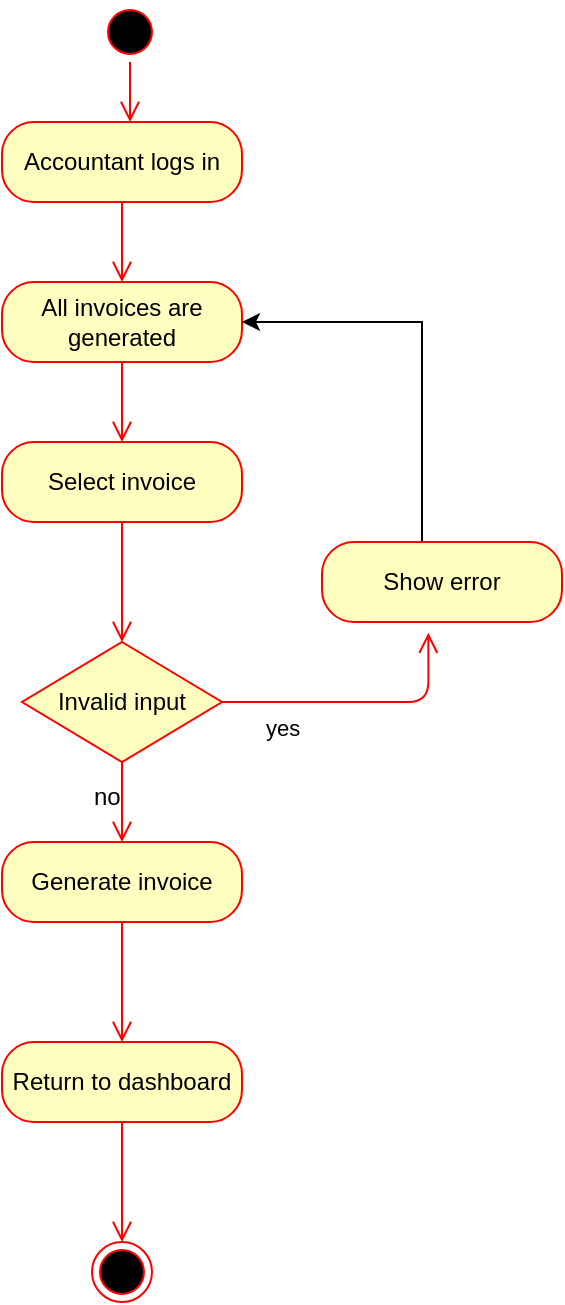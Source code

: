 <mxfile version="13.0.8" type="github"><diagram id="vNj61JntfeAAyfos-3sg" name="Page-1"><mxGraphModel dx="1038" dy="548" grid="1" gridSize="10" guides="1" tooltips="1" connect="1" arrows="1" fold="1" page="1" pageScale="1" pageWidth="827" pageHeight="1169" math="0" shadow="0"><root><mxCell id="0"/><mxCell id="1" parent="0"/><mxCell id="ORVK0Ggv6mkAK-Nef_bB-1" value="" style="ellipse;html=1;shape=startState;fillColor=#000000;strokeColor=#ff0000;" vertex="1" parent="1"><mxGeometry x="399" width="30" height="30" as="geometry"/></mxCell><mxCell id="ORVK0Ggv6mkAK-Nef_bB-2" value="" style="edgeStyle=orthogonalEdgeStyle;html=1;verticalAlign=bottom;endArrow=open;endSize=8;strokeColor=#ff0000;" edge="1" source="ORVK0Ggv6mkAK-Nef_bB-1" parent="1"><mxGeometry relative="1" as="geometry"><mxPoint x="414" y="60" as="targetPoint"/></mxGeometry></mxCell><mxCell id="ORVK0Ggv6mkAK-Nef_bB-3" value="Accountant logs in" style="rounded=1;whiteSpace=wrap;html=1;arcSize=40;fontColor=#000000;fillColor=#ffffc0;strokeColor=#ff0000;" vertex="1" parent="1"><mxGeometry x="350" y="60" width="120" height="40" as="geometry"/></mxCell><mxCell id="ORVK0Ggv6mkAK-Nef_bB-4" value="" style="edgeStyle=orthogonalEdgeStyle;html=1;verticalAlign=bottom;endArrow=open;endSize=8;strokeColor=#ff0000;" edge="1" source="ORVK0Ggv6mkAK-Nef_bB-3" parent="1"><mxGeometry relative="1" as="geometry"><mxPoint x="410" y="140" as="targetPoint"/></mxGeometry></mxCell><mxCell id="ORVK0Ggv6mkAK-Nef_bB-5" value="All invoices are generated" style="rounded=1;whiteSpace=wrap;html=1;arcSize=40;fontColor=#000000;fillColor=#ffffc0;strokeColor=#ff0000;" vertex="1" parent="1"><mxGeometry x="350" y="140" width="120" height="40" as="geometry"/></mxCell><mxCell id="ORVK0Ggv6mkAK-Nef_bB-6" value="" style="edgeStyle=orthogonalEdgeStyle;html=1;verticalAlign=bottom;endArrow=open;endSize=8;strokeColor=#ff0000;" edge="1" source="ORVK0Ggv6mkAK-Nef_bB-5" parent="1"><mxGeometry relative="1" as="geometry"><mxPoint x="410" y="220" as="targetPoint"/></mxGeometry></mxCell><mxCell id="ORVK0Ggv6mkAK-Nef_bB-7" value="Select invoice" style="rounded=1;whiteSpace=wrap;html=1;arcSize=40;fontColor=#000000;fillColor=#ffffc0;strokeColor=#ff0000;" vertex="1" parent="1"><mxGeometry x="350" y="220" width="120" height="40" as="geometry"/></mxCell><mxCell id="ORVK0Ggv6mkAK-Nef_bB-8" value="" style="edgeStyle=orthogonalEdgeStyle;html=1;verticalAlign=bottom;endArrow=open;endSize=8;strokeColor=#ff0000;" edge="1" source="ORVK0Ggv6mkAK-Nef_bB-7" parent="1"><mxGeometry relative="1" as="geometry"><mxPoint x="410" y="320" as="targetPoint"/></mxGeometry></mxCell><mxCell id="ORVK0Ggv6mkAK-Nef_bB-9" value="Invalid input" style="rhombus;whiteSpace=wrap;html=1;fillColor=#ffffc0;strokeColor=#ff0000;" vertex="1" parent="1"><mxGeometry x="360" y="320" width="100" height="60" as="geometry"/></mxCell><mxCell id="ORVK0Ggv6mkAK-Nef_bB-10" value="no" style="edgeStyle=orthogonalEdgeStyle;html=1;align=left;verticalAlign=bottom;endArrow=open;endSize=8;strokeColor=#ff0000;entryX=0.443;entryY=1.135;entryDx=0;entryDy=0;entryPerimeter=0;" edge="1" source="ORVK0Ggv6mkAK-Nef_bB-9" parent="1" target="ORVK0Ggv6mkAK-Nef_bB-12"><mxGeometry x="-0.1" y="107" relative="1" as="geometry"><mxPoint x="550" y="340" as="targetPoint"/><mxPoint x="12" y="50" as="offset"/></mxGeometry></mxCell><mxCell id="ORVK0Ggv6mkAK-Nef_bB-11" value="yes" style="edgeStyle=orthogonalEdgeStyle;html=1;align=left;verticalAlign=top;endArrow=open;endSize=8;strokeColor=#ff0000;" edge="1" source="ORVK0Ggv6mkAK-Nef_bB-9" parent="1"><mxGeometry x="-1" y="76" relative="1" as="geometry"><mxPoint x="410" y="420" as="targetPoint"/><mxPoint x="-6" y="-30" as="offset"/></mxGeometry></mxCell><mxCell id="ORVK0Ggv6mkAK-Nef_bB-14" style="edgeStyle=orthogonalEdgeStyle;rounded=0;orthogonalLoop=1;jettySize=auto;html=1;entryX=1;entryY=0.5;entryDx=0;entryDy=0;" edge="1" parent="1" source="ORVK0Ggv6mkAK-Nef_bB-12" target="ORVK0Ggv6mkAK-Nef_bB-5"><mxGeometry relative="1" as="geometry"><Array as="points"><mxPoint x="560" y="160"/></Array></mxGeometry></mxCell><mxCell id="ORVK0Ggv6mkAK-Nef_bB-12" value="Show error" style="rounded=1;whiteSpace=wrap;html=1;arcSize=40;fontColor=#000000;fillColor=#ffffc0;strokeColor=#ff0000;" vertex="1" parent="1"><mxGeometry x="510" y="270" width="120" height="40" as="geometry"/></mxCell><mxCell id="ORVK0Ggv6mkAK-Nef_bB-15" value="no" style="text;strokeColor=none;fillColor=none;align=left;verticalAlign=middle;spacingTop=-1;spacingLeft=4;spacingRight=4;rotatable=0;labelPosition=right;points=[];portConstraint=eastwest;" vertex="1" parent="1"><mxGeometry x="370" y="390" width="20" height="14" as="geometry"/></mxCell><mxCell id="ORVK0Ggv6mkAK-Nef_bB-18" value="Generate invoice" style="rounded=1;whiteSpace=wrap;html=1;arcSize=40;fontColor=#000000;fillColor=#ffffc0;strokeColor=#ff0000;" vertex="1" parent="1"><mxGeometry x="350" y="420" width="120" height="40" as="geometry"/></mxCell><mxCell id="ORVK0Ggv6mkAK-Nef_bB-19" value="" style="edgeStyle=orthogonalEdgeStyle;html=1;verticalAlign=bottom;endArrow=open;endSize=8;strokeColor=#ff0000;" edge="1" source="ORVK0Ggv6mkAK-Nef_bB-18" parent="1"><mxGeometry relative="1" as="geometry"><mxPoint x="410" y="520" as="targetPoint"/></mxGeometry></mxCell><mxCell id="ORVK0Ggv6mkAK-Nef_bB-20" value="Return to dashboard" style="rounded=1;whiteSpace=wrap;html=1;arcSize=40;fontColor=#000000;fillColor=#ffffc0;strokeColor=#ff0000;" vertex="1" parent="1"><mxGeometry x="350" y="520" width="120" height="40" as="geometry"/></mxCell><mxCell id="ORVK0Ggv6mkAK-Nef_bB-21" value="" style="edgeStyle=orthogonalEdgeStyle;html=1;verticalAlign=bottom;endArrow=open;endSize=8;strokeColor=#ff0000;" edge="1" source="ORVK0Ggv6mkAK-Nef_bB-20" parent="1"><mxGeometry relative="1" as="geometry"><mxPoint x="410" y="620" as="targetPoint"/></mxGeometry></mxCell><mxCell id="ORVK0Ggv6mkAK-Nef_bB-22" value="" style="ellipse;html=1;shape=endState;fillColor=#000000;strokeColor=#ff0000;" vertex="1" parent="1"><mxGeometry x="395" y="620" width="30" height="30" as="geometry"/></mxCell></root></mxGraphModel></diagram></mxfile>